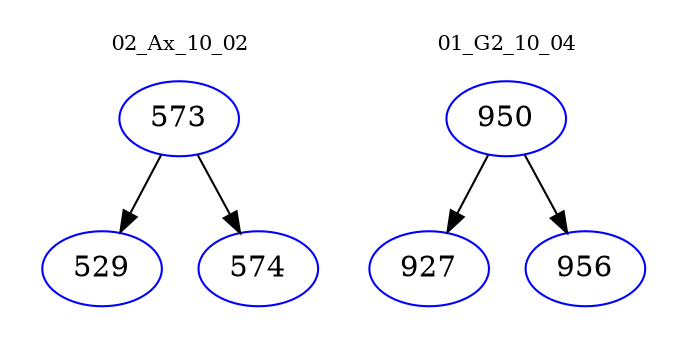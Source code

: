 digraph{
subgraph cluster_0 {
color = white
label = "02_Ax_10_02";
fontsize=10;
T0_573 [label="573", color="blue"]
T0_573 -> T0_529 [color="black"]
T0_529 [label="529", color="blue"]
T0_573 -> T0_574 [color="black"]
T0_574 [label="574", color="blue"]
}
subgraph cluster_1 {
color = white
label = "01_G2_10_04";
fontsize=10;
T1_950 [label="950", color="blue"]
T1_950 -> T1_927 [color="black"]
T1_927 [label="927", color="blue"]
T1_950 -> T1_956 [color="black"]
T1_956 [label="956", color="blue"]
}
}
